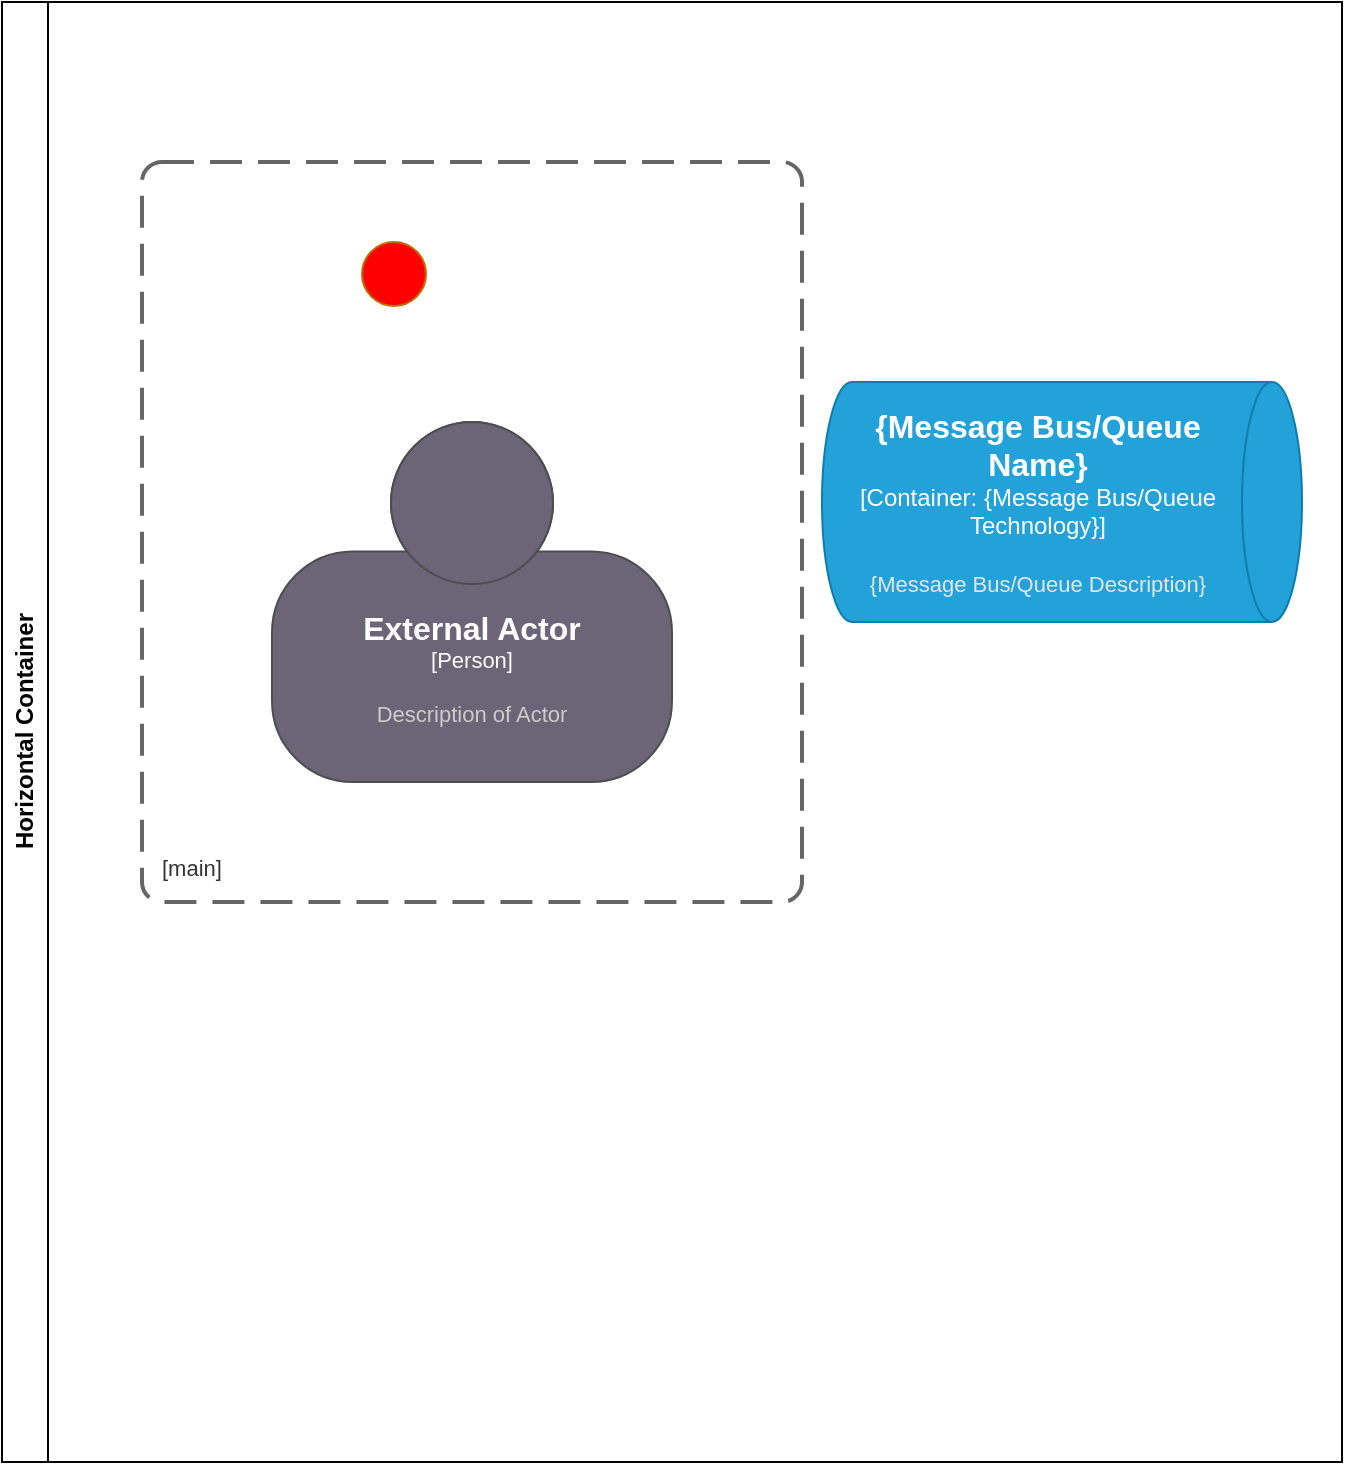 <mxfile version="24.5.5" type="github">
  <diagram name="Page-1" id="xetfO9c7Y8ZTcPy1Vjrp">
    <mxGraphModel dx="1796" dy="1451" grid="1" gridSize="10" guides="1" tooltips="1" connect="1" arrows="1" fold="1" page="1" pageScale="1" pageWidth="827" pageHeight="1169" math="0" shadow="0">
      <root>
        <mxCell id="0" />
        <mxCell id="1" parent="0" />
        <mxCell id="UFoh_njUWnp7H8N1g061-1" value="Horizontal Container" style="swimlane;horizontal=0;whiteSpace=wrap;html=1;" vertex="1" parent="1">
          <mxGeometry x="130" y="120" width="670" height="730" as="geometry" />
        </mxCell>
        <object placeholders="1" c4Name="" c4Type="SystemScopeBoundary" c4Application="main" label="&lt;font style=&quot;font-size: 16px&quot;&gt;&lt;b&gt;&lt;div style=&quot;text-align: left&quot;&gt;%c4Name%&lt;/div&gt;&lt;/b&gt;&lt;/font&gt;&lt;div style=&quot;text-align: left&quot;&gt;[%c4Application%]&lt;/div&gt;" id="jq6tVKe_q7ESY2U-P9jR-1">
          <mxCell style="rounded=1;fontSize=11;whiteSpace=wrap;html=1;dashed=1;arcSize=20;fillColor=none;strokeColor=#666666;fontColor=#333333;labelBackgroundColor=none;align=left;verticalAlign=bottom;labelBorderColor=none;spacingTop=0;spacing=10;dashPattern=8 4;metaEdit=1;rotatable=0;perimeter=rectanglePerimeter;noLabel=0;labelPadding=0;allowArrows=0;connectable=0;expand=0;recursiveResize=0;editable=1;pointerEvents=0;absoluteArcSize=1;points=[[0.25,0,0],[0.5,0,0],[0.75,0,0],[1,0.25,0],[1,0.5,0],[1,0.75,0],[0.75,1,0],[0.5,1,0],[0.25,1,0],[0,0.75,0],[0,0.5,0],[0,0.25,0]];strokeWidth=2;" parent="UFoh_njUWnp7H8N1g061-1" vertex="1">
            <mxGeometry x="70" y="80" width="330" height="370" as="geometry" />
          </mxCell>
        </object>
        <object placeholders="1" c4Name="External Actor" c4Type="Person" c4Description="Description of Actor" label="&lt;font style=&quot;font-size: 16px&quot;&gt;&lt;b&gt;%c4Name%&lt;/b&gt;&lt;/font&gt;&lt;div&gt;[%c4Type%]&lt;/div&gt;&lt;br&gt;&lt;div&gt;&lt;font style=&quot;font-size: 11px&quot;&gt;&lt;font color=&quot;#cccccc&quot;&gt;%c4Description%&lt;/font&gt;&lt;/div&gt;" id="jq6tVKe_q7ESY2U-P9jR-2">
          <mxCell style="html=1;fontSize=11;dashed=0;whiteSpace=wrap;fillColor=#6C6477;strokeColor=#4D4D4D;fontColor=#ffffff;shape=mxgraph.c4.person2;align=center;metaEdit=1;points=[[0.5,0,0],[1,0.5,0],[1,0.75,0],[0.75,1,0],[0.5,1,0],[0.25,1,0],[0,0.75,0],[0,0.5,0]];resizable=0;" parent="UFoh_njUWnp7H8N1g061-1" vertex="1">
            <mxGeometry x="135" y="210" width="200" height="180" as="geometry" />
          </mxCell>
        </object>
        <mxCell id="jq6tVKe_q7ESY2U-P9jR-3" value="" style="ellipse;whiteSpace=wrap;html=1;aspect=fixed;fillColor=#FF0000;fontColor=#000000;strokeColor=#BD7000;" parent="UFoh_njUWnp7H8N1g061-1" vertex="1">
          <mxGeometry x="180" y="120" width="32" height="32" as="geometry" />
        </mxCell>
        <object placeholders="1" c4Type="{Message Bus/Queue Name}" c4Container="Container" c4Technology="{Message Bus/Queue Technology}" c4Description="{Message Bus/Queue Description}" label="&lt;font style=&quot;font-size: 16px&quot;&gt;&lt;b&gt;%c4Type%&lt;/b&gt;&lt;/font&gt;&lt;div&gt;[%c4Container%:&amp;nbsp;%c4Technology%]&lt;/div&gt;&lt;br&gt;&lt;div&gt;&lt;font style=&quot;font-size: 11px&quot;&gt;&lt;font color=&quot;#E6E6E6&quot;&gt;%c4Description%&lt;/font&gt;&lt;/div&gt;" id="ANYfgTl59tWDlUVZC_BG-1">
          <mxCell style="shape=cylinder3;size=15;direction=south;whiteSpace=wrap;html=1;boundedLbl=1;rounded=0;labelBackgroundColor=none;fillColor=#23A2D9;fontSize=12;fontColor=#ffffff;align=center;strokeColor=#0E7DAD;metaEdit=1;points=[[0.5,0,0],[1,0.25,0],[1,0.5,0],[1,0.75,0],[0.5,1,0],[0,0.75,0],[0,0.5,0],[0,0.25,0]];resizable=0;" parent="UFoh_njUWnp7H8N1g061-1" vertex="1">
            <mxGeometry x="410" y="190" width="240" height="120" as="geometry" />
          </mxCell>
        </object>
      </root>
    </mxGraphModel>
  </diagram>
</mxfile>
